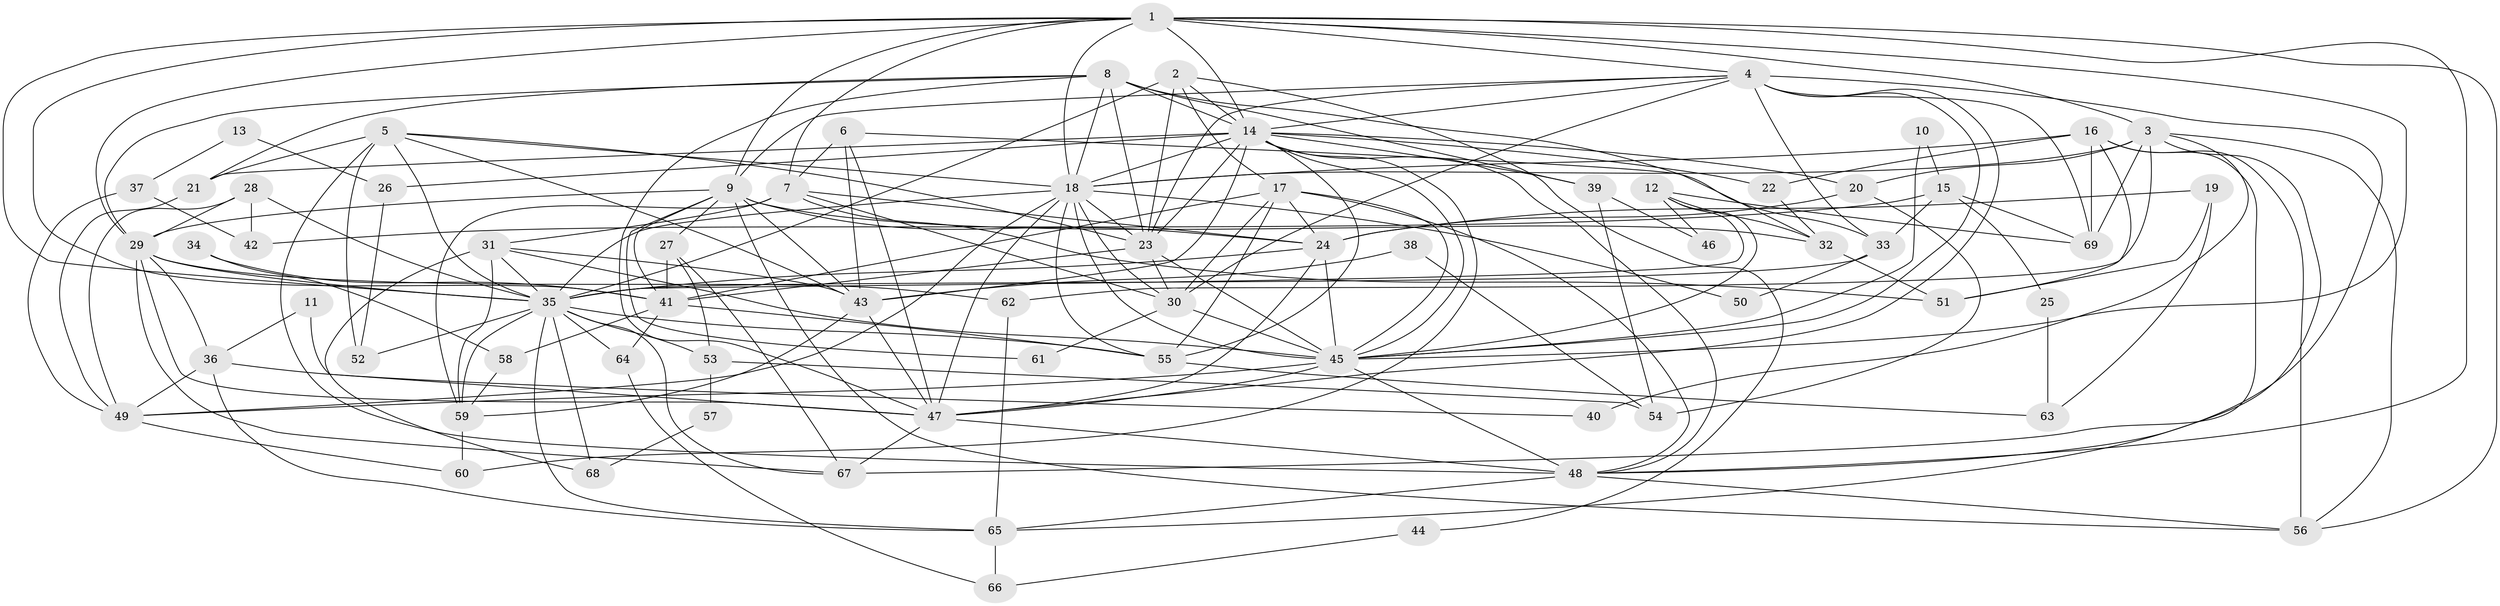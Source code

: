 // original degree distribution, {4: 0.29927007299270075, 5: 0.21897810218978103, 3: 0.24817518248175183, 2: 0.12408759124087591, 7: 0.029197080291970802, 6: 0.072992700729927, 10: 0.0072992700729927005}
// Generated by graph-tools (version 1.1) at 2025/36/03/09/25 02:36:14]
// undirected, 69 vertices, 191 edges
graph export_dot {
graph [start="1"]
  node [color=gray90,style=filled];
  1;
  2;
  3;
  4;
  5;
  6;
  7;
  8;
  9;
  10;
  11;
  12;
  13;
  14;
  15;
  16;
  17;
  18;
  19;
  20;
  21;
  22;
  23;
  24;
  25;
  26;
  27;
  28;
  29;
  30;
  31;
  32;
  33;
  34;
  35;
  36;
  37;
  38;
  39;
  40;
  41;
  42;
  43;
  44;
  45;
  46;
  47;
  48;
  49;
  50;
  51;
  52;
  53;
  54;
  55;
  56;
  57;
  58;
  59;
  60;
  61;
  62;
  63;
  64;
  65;
  66;
  67;
  68;
  69;
  1 -- 3 [weight=1.0];
  1 -- 4 [weight=1.0];
  1 -- 7 [weight=1.0];
  1 -- 9 [weight=1.0];
  1 -- 14 [weight=1.0];
  1 -- 18 [weight=1.0];
  1 -- 29 [weight=1.0];
  1 -- 35 [weight=1.0];
  1 -- 41 [weight=1.0];
  1 -- 45 [weight=1.0];
  1 -- 48 [weight=1.0];
  1 -- 56 [weight=1.0];
  2 -- 14 [weight=1.0];
  2 -- 17 [weight=1.0];
  2 -- 23 [weight=1.0];
  2 -- 35 [weight=1.0];
  2 -- 44 [weight=1.0];
  3 -- 18 [weight=2.0];
  3 -- 20 [weight=2.0];
  3 -- 40 [weight=1.0];
  3 -- 56 [weight=1.0];
  3 -- 62 [weight=1.0];
  3 -- 65 [weight=1.0];
  3 -- 69 [weight=2.0];
  4 -- 9 [weight=1.0];
  4 -- 14 [weight=1.0];
  4 -- 23 [weight=1.0];
  4 -- 30 [weight=1.0];
  4 -- 33 [weight=1.0];
  4 -- 45 [weight=1.0];
  4 -- 47 [weight=1.0];
  4 -- 48 [weight=1.0];
  4 -- 69 [weight=1.0];
  5 -- 18 [weight=1.0];
  5 -- 21 [weight=1.0];
  5 -- 23 [weight=1.0];
  5 -- 35 [weight=1.0];
  5 -- 43 [weight=1.0];
  5 -- 48 [weight=2.0];
  5 -- 52 [weight=1.0];
  6 -- 7 [weight=1.0];
  6 -- 33 [weight=1.0];
  6 -- 43 [weight=1.0];
  6 -- 47 [weight=1.0];
  7 -- 24 [weight=1.0];
  7 -- 30 [weight=1.0];
  7 -- 31 [weight=2.0];
  7 -- 51 [weight=1.0];
  7 -- 59 [weight=1.0];
  8 -- 14 [weight=1.0];
  8 -- 18 [weight=1.0];
  8 -- 21 [weight=1.0];
  8 -- 23 [weight=1.0];
  8 -- 29 [weight=1.0];
  8 -- 32 [weight=1.0];
  8 -- 39 [weight=1.0];
  8 -- 47 [weight=1.0];
  9 -- 24 [weight=1.0];
  9 -- 27 [weight=1.0];
  9 -- 29 [weight=1.0];
  9 -- 32 [weight=1.0];
  9 -- 41 [weight=1.0];
  9 -- 43 [weight=1.0];
  9 -- 56 [weight=1.0];
  9 -- 61 [weight=2.0];
  10 -- 15 [weight=1.0];
  10 -- 45 [weight=1.0];
  11 -- 36 [weight=1.0];
  11 -- 47 [weight=1.0];
  12 -- 32 [weight=1.0];
  12 -- 35 [weight=1.0];
  12 -- 45 [weight=1.0];
  12 -- 46 [weight=1.0];
  12 -- 69 [weight=1.0];
  13 -- 26 [weight=1.0];
  13 -- 37 [weight=1.0];
  14 -- 18 [weight=1.0];
  14 -- 20 [weight=1.0];
  14 -- 21 [weight=1.0];
  14 -- 22 [weight=1.0];
  14 -- 23 [weight=2.0];
  14 -- 26 [weight=1.0];
  14 -- 39 [weight=1.0];
  14 -- 43 [weight=1.0];
  14 -- 45 [weight=1.0];
  14 -- 48 [weight=1.0];
  14 -- 55 [weight=1.0];
  14 -- 60 [weight=1.0];
  15 -- 25 [weight=1.0];
  15 -- 33 [weight=1.0];
  15 -- 42 [weight=1.0];
  15 -- 69 [weight=1.0];
  16 -- 18 [weight=1.0];
  16 -- 22 [weight=1.0];
  16 -- 51 [weight=1.0];
  16 -- 56 [weight=1.0];
  16 -- 67 [weight=1.0];
  16 -- 69 [weight=1.0];
  17 -- 24 [weight=1.0];
  17 -- 30 [weight=1.0];
  17 -- 41 [weight=1.0];
  17 -- 45 [weight=1.0];
  17 -- 48 [weight=1.0];
  17 -- 55 [weight=1.0];
  18 -- 23 [weight=1.0];
  18 -- 30 [weight=1.0];
  18 -- 35 [weight=1.0];
  18 -- 45 [weight=1.0];
  18 -- 47 [weight=1.0];
  18 -- 49 [weight=1.0];
  18 -- 50 [weight=1.0];
  18 -- 55 [weight=1.0];
  19 -- 24 [weight=1.0];
  19 -- 51 [weight=1.0];
  19 -- 63 [weight=1.0];
  20 -- 24 [weight=1.0];
  20 -- 54 [weight=1.0];
  21 -- 49 [weight=1.0];
  22 -- 32 [weight=1.0];
  23 -- 30 [weight=1.0];
  23 -- 41 [weight=1.0];
  23 -- 45 [weight=1.0];
  24 -- 35 [weight=1.0];
  24 -- 45 [weight=2.0];
  24 -- 47 [weight=1.0];
  25 -- 63 [weight=1.0];
  26 -- 52 [weight=1.0];
  27 -- 41 [weight=1.0];
  27 -- 53 [weight=1.0];
  27 -- 67 [weight=1.0];
  28 -- 29 [weight=1.0];
  28 -- 35 [weight=1.0];
  28 -- 42 [weight=1.0];
  28 -- 49 [weight=1.0];
  29 -- 35 [weight=2.0];
  29 -- 36 [weight=1.0];
  29 -- 47 [weight=1.0];
  29 -- 62 [weight=1.0];
  29 -- 67 [weight=1.0];
  30 -- 45 [weight=2.0];
  30 -- 61 [weight=1.0];
  31 -- 35 [weight=1.0];
  31 -- 43 [weight=1.0];
  31 -- 45 [weight=1.0];
  31 -- 59 [weight=1.0];
  31 -- 68 [weight=1.0];
  32 -- 51 [weight=1.0];
  33 -- 35 [weight=1.0];
  33 -- 50 [weight=1.0];
  34 -- 41 [weight=1.0];
  34 -- 58 [weight=1.0];
  35 -- 52 [weight=1.0];
  35 -- 53 [weight=2.0];
  35 -- 55 [weight=1.0];
  35 -- 59 [weight=2.0];
  35 -- 64 [weight=2.0];
  35 -- 65 [weight=1.0];
  35 -- 67 [weight=1.0];
  35 -- 68 [weight=1.0];
  36 -- 40 [weight=1.0];
  36 -- 49 [weight=1.0];
  36 -- 65 [weight=1.0];
  37 -- 42 [weight=1.0];
  37 -- 49 [weight=1.0];
  38 -- 43 [weight=1.0];
  38 -- 54 [weight=1.0];
  39 -- 46 [weight=1.0];
  39 -- 54 [weight=1.0];
  41 -- 55 [weight=1.0];
  41 -- 58 [weight=1.0];
  41 -- 64 [weight=1.0];
  43 -- 47 [weight=1.0];
  43 -- 59 [weight=1.0];
  44 -- 66 [weight=1.0];
  45 -- 47 [weight=1.0];
  45 -- 48 [weight=1.0];
  45 -- 49 [weight=1.0];
  47 -- 48 [weight=1.0];
  47 -- 67 [weight=1.0];
  48 -- 56 [weight=1.0];
  48 -- 65 [weight=1.0];
  49 -- 60 [weight=1.0];
  53 -- 54 [weight=1.0];
  53 -- 57 [weight=1.0];
  55 -- 63 [weight=1.0];
  57 -- 68 [weight=1.0];
  58 -- 59 [weight=1.0];
  59 -- 60 [weight=1.0];
  62 -- 65 [weight=1.0];
  64 -- 66 [weight=1.0];
  65 -- 66 [weight=1.0];
}
